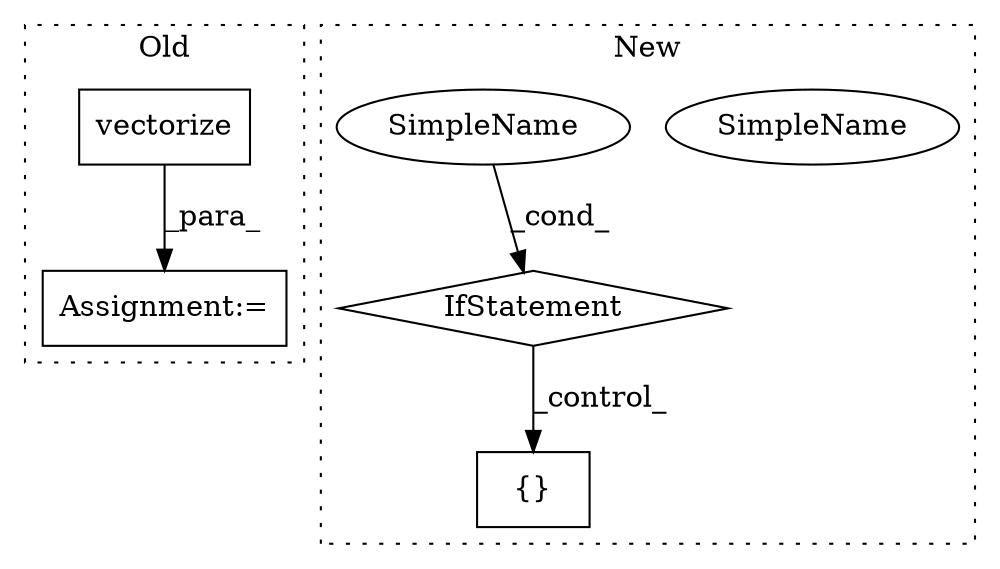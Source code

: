 digraph G {
subgraph cluster0 {
1 [label="vectorize" a="32" s="7073,7095" l="10,1" shape="box"];
3 [label="Assignment:=" a="7" s="7067" l="1" shape="box"];
label = "Old";
style="dotted";
}
subgraph cluster1 {
2 [label="IfStatement" a="25" s="9797" l="33" shape="diamond"];
4 [label="{}" a="4" s="9730,9737" l="1,1" shape="box"];
5 [label="SimpleName" a="42" s="9825" l="5" shape="ellipse"];
6 [label="SimpleName" a="42" s="9825" l="5" shape="ellipse"];
label = "New";
style="dotted";
}
1 -> 3 [label="_para_"];
2 -> 4 [label="_control_"];
6 -> 2 [label="_cond_"];
}